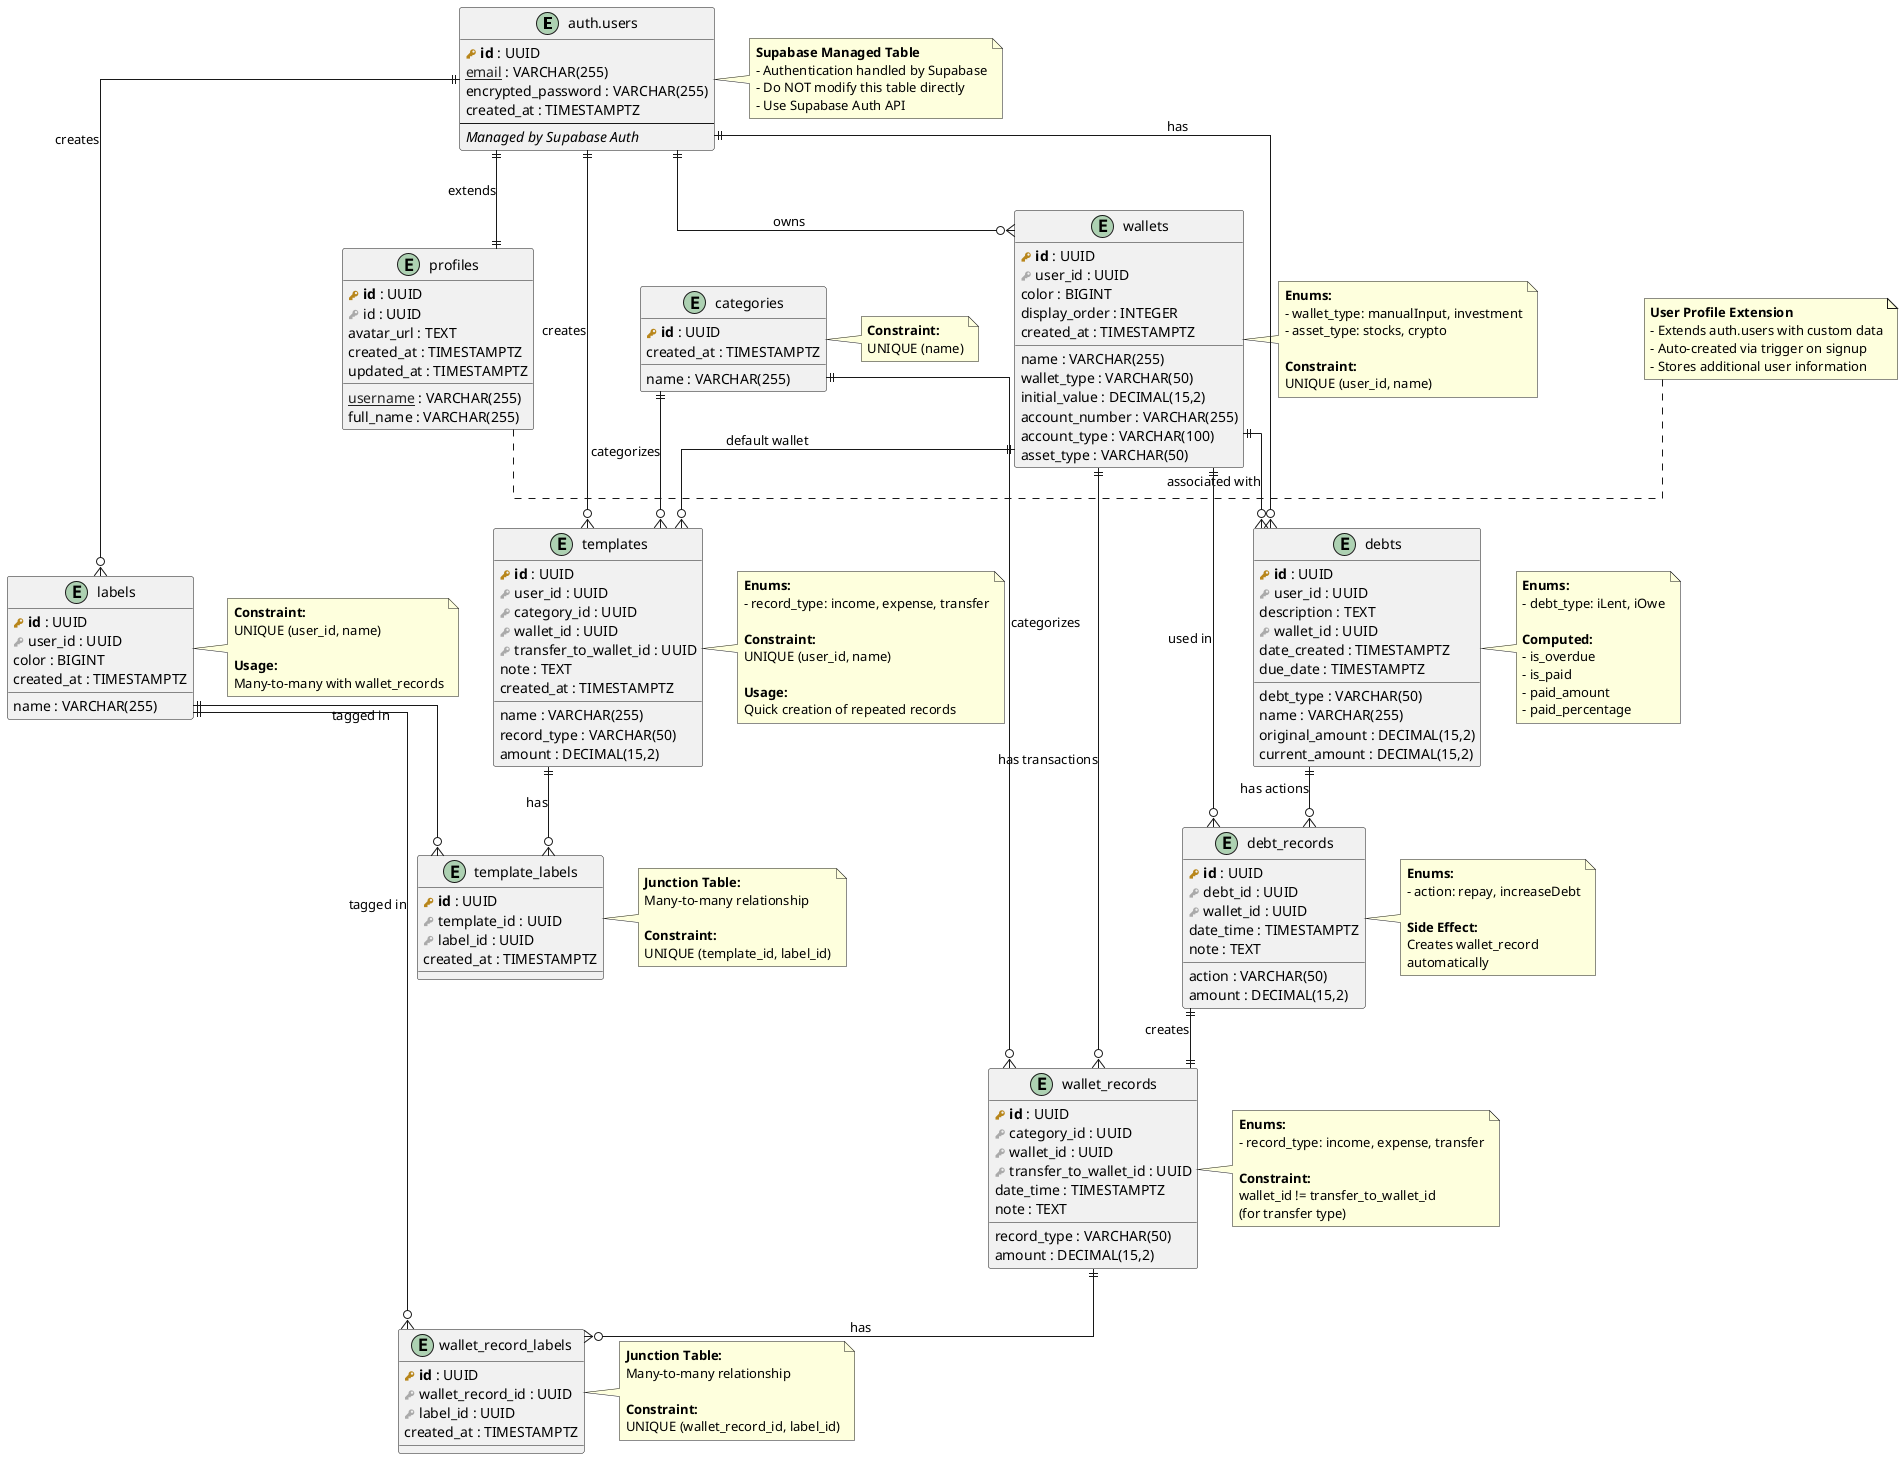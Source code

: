 @startuml Artha_ERD

!define PRIMARY_KEY(x) <b><color:#b8861b><&key></color> x</b>
!define FOREIGN_KEY(x) <color:#aaaaaa><&key></color> x
!define UNIQUE(x) <color:#222222><u>x</u></color>
skinparam linetype ortho

entity "auth.users" as auth_users {
  PRIMARY_KEY(id) : UUID
  UNIQUE(email) : VARCHAR(255)
  encrypted_password : VARCHAR(255)
  created_at : TIMESTAMPTZ
  --
  <i>Managed by Supabase Auth</i>
}

entity "profiles" as profiles {
  PRIMARY_KEY(id) : UUID
  FOREIGN_KEY(id) : UUID
  UNIQUE(username) : VARCHAR(255)
  full_name : VARCHAR(255)
  avatar_url : TEXT
  created_at : TIMESTAMPTZ
  updated_at : TIMESTAMPTZ
}

entity "wallets" as wallets {
  PRIMARY_KEY(id) : UUID
  FOREIGN_KEY(user_id) : UUID
  name : VARCHAR(255)
  wallet_type : VARCHAR(50)
  color : BIGINT
  initial_value : DECIMAL(15,2)
  account_number : VARCHAR(255)
  account_type : VARCHAR(100)
  asset_type : VARCHAR(50)
  display_order : INTEGER
  created_at : TIMESTAMPTZ
}

entity "categories" as categories {
  PRIMARY_KEY(id) : UUID
  name : VARCHAR(255)
  created_at : TIMESTAMPTZ
}

entity "labels" as labels {
  PRIMARY_KEY(id) : UUID
  FOREIGN_KEY(user_id) : UUID
  name : VARCHAR(255)
  color : BIGINT
  created_at : TIMESTAMPTZ
}

entity "wallet_records" as wallet_records {
  PRIMARY_KEY(id) : UUID
  record_type : VARCHAR(50)
  FOREIGN_KEY(category_id) : UUID
  FOREIGN_KEY(wallet_id) : UUID
  FOREIGN_KEY(transfer_to_wallet_id) : UUID
  amount : DECIMAL(15,2)
  date_time : TIMESTAMPTZ
  note : TEXT
}

entity "templates" as templates {
  PRIMARY_KEY(id) : UUID
  FOREIGN_KEY(user_id) : UUID
  name : VARCHAR(255)
  record_type : VARCHAR(50)
  FOREIGN_KEY(category_id) : UUID
  FOREIGN_KEY(wallet_id) : UUID
  FOREIGN_KEY(transfer_to_wallet_id) : UUID
  amount : DECIMAL(15,2)
  note : TEXT
  created_at : TIMESTAMPTZ
}

entity "template_labels" as template_labels {
  PRIMARY_KEY(id) : UUID
  FOREIGN_KEY(template_id) : UUID
  FOREIGN_KEY(label_id) : UUID
  created_at : TIMESTAMPTZ
}

entity "wallet_record_labels" as wallet_record_labels {
  PRIMARY_KEY(id) : UUID
  FOREIGN_KEY(wallet_record_id) : UUID
  FOREIGN_KEY(label_id) : UUID
  created_at : TIMESTAMPTZ
}

entity "debts" as debts {
  PRIMARY_KEY(id) : UUID
  FOREIGN_KEY(user_id) : UUID
  debt_type : VARCHAR(50)
  name : VARCHAR(255)
  description : TEXT
  FOREIGN_KEY(wallet_id) : UUID
  original_amount : DECIMAL(15,2)
  current_amount : DECIMAL(15,2)
  date_created : TIMESTAMPTZ
  due_date : TIMESTAMPTZ
}

entity "debt_records" as debt_records {
  PRIMARY_KEY(id) : UUID
  FOREIGN_KEY(debt_id) : UUID
  action : VARCHAR(50)
  FOREIGN_KEY(wallet_id) : UUID
  amount : DECIMAL(15,2)
  date_time : TIMESTAMPTZ
  note : TEXT
}

' Relationships
auth_users ||--|| profiles : "extends"
auth_users ||--o{ wallets : "owns"
auth_users ||--o{ debts : "has"
auth_users ||--o{ labels : "creates"
auth_users ||--o{ templates : "creates"
wallets ||--o{ wallet_records : "has transactions"
wallets ||--o{ templates : "default wallet"
wallets ||--o{ debts : "associated with"
wallets ||--o{ debt_records : "used in"
debts ||--o{ debt_records : "has actions"
debt_records ||--|| wallet_records : "creates"
categories ||--o{ wallet_records : "categorizes"
categories ||--o{ templates : "categorizes"
wallet_records ||--o{ wallet_record_labels : "has"
labels ||--o{ wallet_record_labels : "tagged in"
templates ||--o{ template_labels : "has"
labels ||--o{ template_labels : "tagged in"

' Notes
note right of auth_users
  **Supabase Managed Table**
  - Authentication handled by Supabase
  - Do NOT modify this table directly
  - Use Supabase Auth API
end note

note right of profiles
  **User Profile Extension**
  - Extends auth.users with custom data
  - Auto-created via trigger on signup
  - Stores additional user information
end note

note right of wallets
  **Enums:**
  - wallet_type: manualInput, investment
  - asset_type: stocks, crypto

  **Constraint:**
  UNIQUE (user_id, name)
end note

note right of categories
  **Constraint:**
  UNIQUE (name)
end note

note right of labels
  **Constraint:**
  UNIQUE (user_id, name)

  **Usage:**
  Many-to-many with wallet_records
end note

note right of wallet_records
  **Enums:**
  - record_type: income, expense, transfer

  **Constraint:**
  wallet_id != transfer_to_wallet_id
  (for transfer type)
end note

note right of templates
  **Enums:**
  - record_type: income, expense, transfer

  **Constraint:**
  UNIQUE (user_id, name)

  **Usage:**
  Quick creation of repeated records
end note

note right of template_labels
  **Junction Table:**
  Many-to-many relationship

  **Constraint:**
  UNIQUE (template_id, label_id)
end note

note right of wallet_record_labels
  **Junction Table:**
  Many-to-many relationship

  **Constraint:**
  UNIQUE (wallet_record_id, label_id)
end note

note right of debts
  **Enums:**
  - debt_type: iLent, iOwe

  **Computed:**
  - is_overdue
  - is_paid
  - paid_amount
  - paid_percentage
end note

note right of debt_records
  **Enums:**
  - action: repay, increaseDebt

  **Side Effect:**
  Creates wallet_record
  automatically
end note

@enduml

